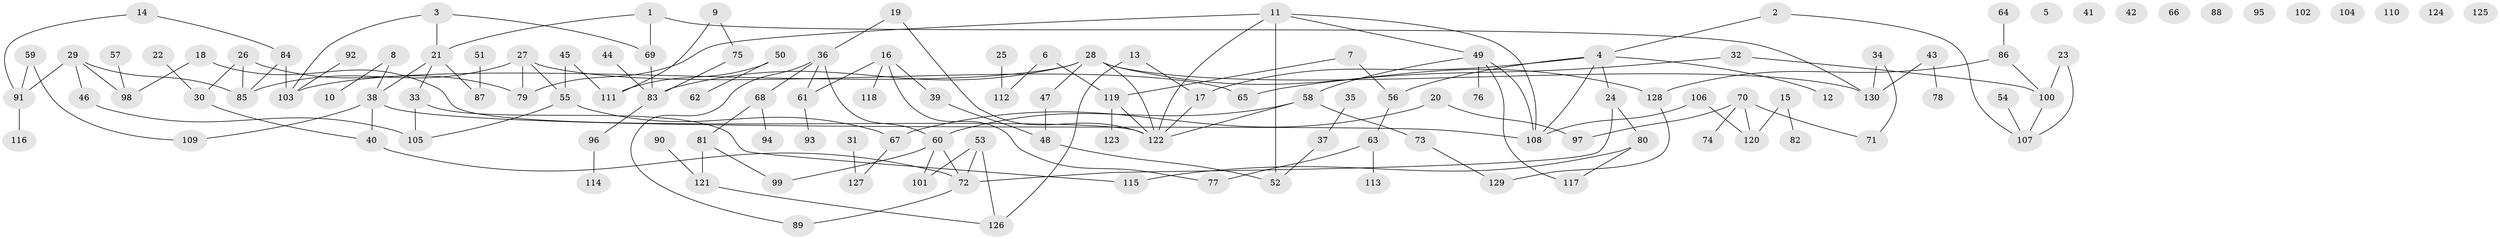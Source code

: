 // Generated by graph-tools (version 1.1) at 2025/38/03/09/25 04:38:50]
// undirected, 130 vertices, 154 edges
graph export_dot {
graph [start="1"]
  node [color=gray90,style=filled];
  1;
  2;
  3;
  4;
  5;
  6;
  7;
  8;
  9;
  10;
  11;
  12;
  13;
  14;
  15;
  16;
  17;
  18;
  19;
  20;
  21;
  22;
  23;
  24;
  25;
  26;
  27;
  28;
  29;
  30;
  31;
  32;
  33;
  34;
  35;
  36;
  37;
  38;
  39;
  40;
  41;
  42;
  43;
  44;
  45;
  46;
  47;
  48;
  49;
  50;
  51;
  52;
  53;
  54;
  55;
  56;
  57;
  58;
  59;
  60;
  61;
  62;
  63;
  64;
  65;
  66;
  67;
  68;
  69;
  70;
  71;
  72;
  73;
  74;
  75;
  76;
  77;
  78;
  79;
  80;
  81;
  82;
  83;
  84;
  85;
  86;
  87;
  88;
  89;
  90;
  91;
  92;
  93;
  94;
  95;
  96;
  97;
  98;
  99;
  100;
  101;
  102;
  103;
  104;
  105;
  106;
  107;
  108;
  109;
  110;
  111;
  112;
  113;
  114;
  115;
  116;
  117;
  118;
  119;
  120;
  121;
  122;
  123;
  124;
  125;
  126;
  127;
  128;
  129;
  130;
  1 -- 21;
  1 -- 69;
  1 -- 130;
  2 -- 4;
  2 -- 107;
  3 -- 21;
  3 -- 69;
  3 -- 103;
  4 -- 12;
  4 -- 17;
  4 -- 24;
  4 -- 56;
  4 -- 108;
  6 -- 112;
  6 -- 119;
  7 -- 56;
  7 -- 119;
  8 -- 10;
  8 -- 38;
  9 -- 75;
  9 -- 111;
  11 -- 49;
  11 -- 52;
  11 -- 79;
  11 -- 108;
  11 -- 122;
  13 -- 17;
  13 -- 126;
  14 -- 84;
  14 -- 91;
  15 -- 82;
  15 -- 120;
  16 -- 39;
  16 -- 61;
  16 -- 77;
  16 -- 118;
  17 -- 122;
  18 -- 98;
  18 -- 122;
  19 -- 36;
  19 -- 122;
  20 -- 67;
  20 -- 97;
  21 -- 33;
  21 -- 38;
  21 -- 87;
  22 -- 30;
  23 -- 100;
  23 -- 107;
  24 -- 72;
  24 -- 80;
  25 -- 112;
  26 -- 30;
  26 -- 79;
  26 -- 85;
  27 -- 55;
  27 -- 65;
  27 -- 79;
  27 -- 85;
  28 -- 47;
  28 -- 83;
  28 -- 103;
  28 -- 122;
  28 -- 128;
  28 -- 130;
  29 -- 46;
  29 -- 85;
  29 -- 91;
  29 -- 98;
  30 -- 40;
  31 -- 127;
  32 -- 65;
  32 -- 100;
  33 -- 105;
  33 -- 115;
  34 -- 71;
  34 -- 130;
  35 -- 37;
  36 -- 60;
  36 -- 61;
  36 -- 68;
  36 -- 89;
  37 -- 52;
  38 -- 40;
  38 -- 108;
  38 -- 109;
  39 -- 48;
  40 -- 72;
  43 -- 78;
  43 -- 130;
  44 -- 83;
  45 -- 55;
  45 -- 111;
  46 -- 105;
  47 -- 48;
  48 -- 52;
  49 -- 58;
  49 -- 76;
  49 -- 108;
  49 -- 117;
  50 -- 62;
  50 -- 111;
  51 -- 87;
  53 -- 72;
  53 -- 101;
  53 -- 126;
  54 -- 107;
  55 -- 67;
  55 -- 105;
  56 -- 63;
  57 -- 98;
  58 -- 60;
  58 -- 73;
  58 -- 122;
  59 -- 91;
  59 -- 109;
  60 -- 72;
  60 -- 99;
  60 -- 101;
  61 -- 93;
  63 -- 77;
  63 -- 113;
  64 -- 86;
  67 -- 127;
  68 -- 81;
  68 -- 94;
  69 -- 83;
  70 -- 71;
  70 -- 74;
  70 -- 97;
  70 -- 120;
  72 -- 89;
  73 -- 129;
  75 -- 83;
  80 -- 115;
  80 -- 117;
  81 -- 99;
  81 -- 121;
  83 -- 96;
  84 -- 85;
  84 -- 103;
  86 -- 100;
  86 -- 128;
  90 -- 121;
  91 -- 116;
  92 -- 103;
  96 -- 114;
  100 -- 107;
  106 -- 108;
  106 -- 120;
  119 -- 122;
  119 -- 123;
  121 -- 126;
  128 -- 129;
}
